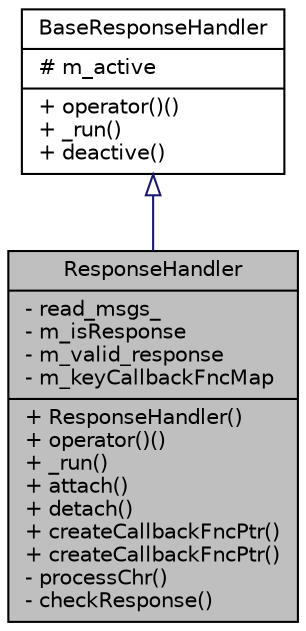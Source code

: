 digraph "ResponseHandler"
{
 // LATEX_PDF_SIZE
  edge [fontname="Helvetica",fontsize="10",labelfontname="Helvetica",labelfontsize="10"];
  node [fontname="Helvetica",fontsize="10",shape=record];
  Node1 [label="{ResponseHandler\n|- read_msgs_\l- m_isResponse\l- m_valid_response\l- m_keyCallbackFncMap\l|+ ResponseHandler()\l+ operator()()\l+ _run()\l+ attach()\l+ detach()\l+ createCallbackFncPtr()\l+ createCallbackFncPtr()\l- processChr()\l- checkResponse()\l}",height=0.2,width=0.4,color="black", fillcolor="grey75", style="filled", fontcolor="black",tooltip="This class handles the receiving of the messages from the STM board via serial."];
  Node2 -> Node1 [dir="back",color="midnightblue",fontsize="10",style="solid",arrowtail="onormal",fontname="Helvetica"];
  Node2 [label="{BaseResponseHandler\n|# m_active\l|+ operator()()\l+ _run()\l+ deactive()\l}",height=0.2,width=0.4,color="black", fillcolor="white", style="filled",URL="$class_base_response_handler.html",tooltip="This class builds the base for handling the received messages from the STM board via serial."];
}
